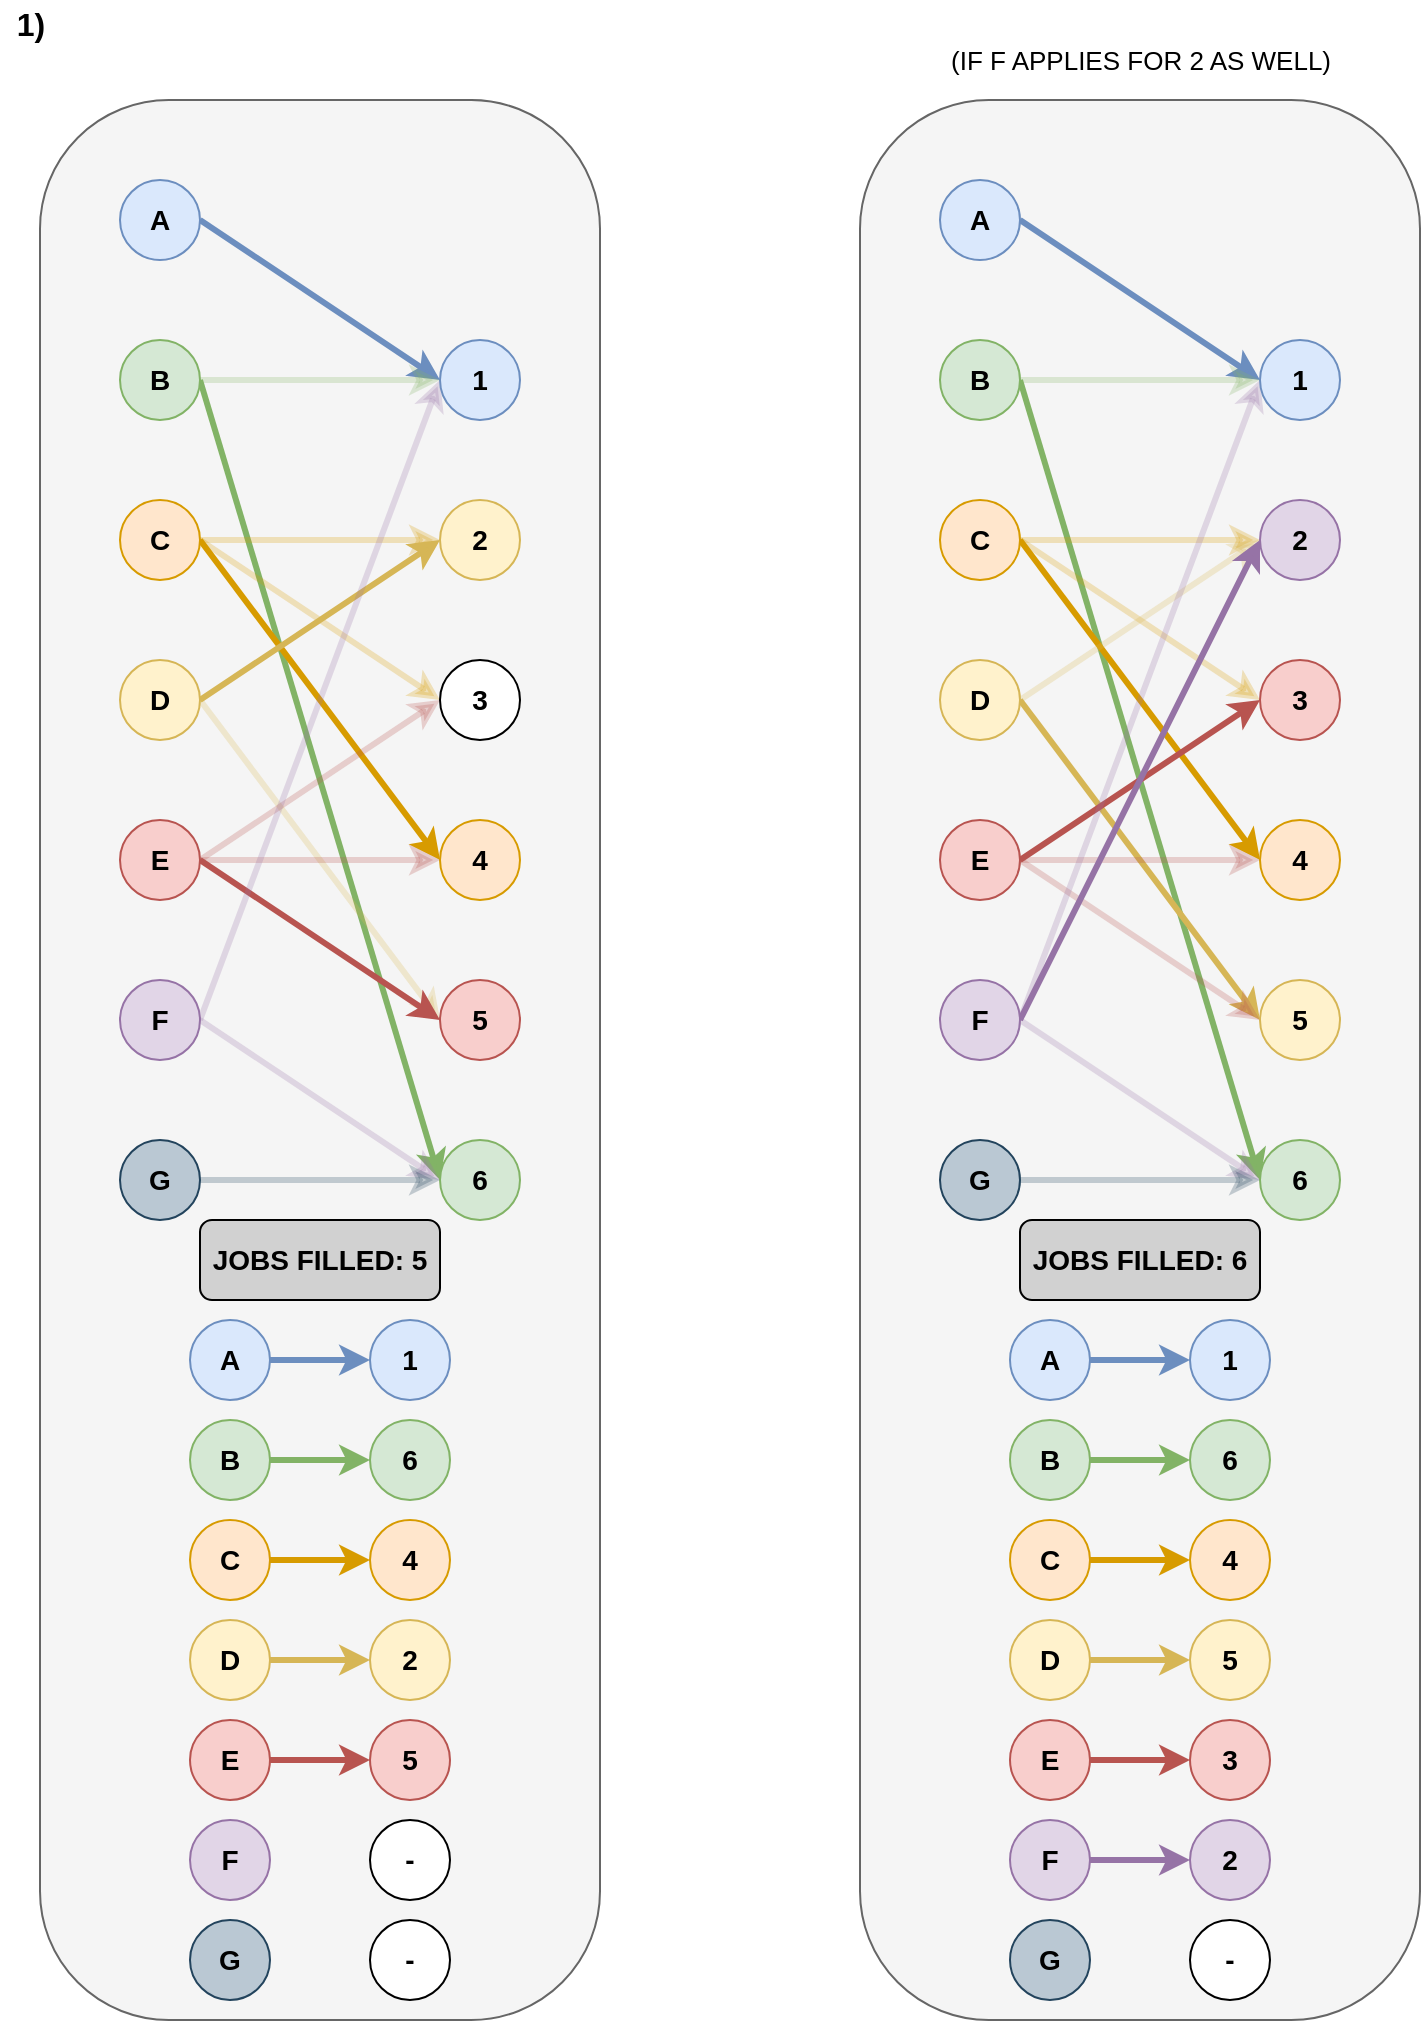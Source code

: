 <mxfile version="12.2.3" type="google" pages="1"><diagram id="bUDm3l3pSBlhwMTcvYan" name="Page-1"><mxGraphModel dx="825" dy="438" grid="1" gridSize="10" guides="1" tooltips="1" connect="1" arrows="1" fold="1" page="1" pageScale="1" pageWidth="850" pageHeight="1100" math="0" shadow="0"><root><mxCell id="0"/><mxCell id="1" parent="0"/><mxCell id="pBZzoEpyvPqs8yVnWETg-60" value="" style="rounded=1;whiteSpace=wrap;html=1;fillColor=#f5f5f5;arcSize=23;strokeColor=#666666;fontColor=#333333;" vertex="1" parent="1"><mxGeometry x="80" y="120" width="280" height="960" as="geometry"/></mxCell><mxCell id="pBZzoEpyvPqs8yVnWETg-16" style="rounded=0;orthogonalLoop=1;jettySize=auto;html=1;exitX=1;exitY=0.5;exitDx=0;exitDy=0;entryX=0;entryY=0.5;entryDx=0;entryDy=0;strokeWidth=3;fillColor=#dae8fc;strokeColor=#6c8ebf;" edge="1" parent="1" source="pBZzoEpyvPqs8yVnWETg-1" target="pBZzoEpyvPqs8yVnWETg-10"><mxGeometry relative="1" as="geometry"/></mxCell><mxCell id="pBZzoEpyvPqs8yVnWETg-1" value="&lt;b&gt;&lt;font style=&quot;font-size: 14px&quot;&gt;A&lt;/font&gt;&lt;/b&gt;" style="ellipse;whiteSpace=wrap;html=1;aspect=fixed;fillColor=#dae8fc;strokeColor=#6c8ebf;" vertex="1" parent="1"><mxGeometry x="120" y="160" width="40" height="40" as="geometry"/></mxCell><mxCell id="pBZzoEpyvPqs8yVnWETg-17" style="edgeStyle=none;rounded=0;orthogonalLoop=1;jettySize=auto;html=1;exitX=1;exitY=0.5;exitDx=0;exitDy=0;entryX=0;entryY=0.5;entryDx=0;entryDy=0;fillColor=#d5e8d4;strokeColor=#82b366;strokeWidth=3;opacity=25;" edge="1" parent="1" source="pBZzoEpyvPqs8yVnWETg-2" target="pBZzoEpyvPqs8yVnWETg-10"><mxGeometry relative="1" as="geometry"/></mxCell><mxCell id="pBZzoEpyvPqs8yVnWETg-18" style="edgeStyle=none;rounded=0;orthogonalLoop=1;jettySize=auto;html=1;exitX=1;exitY=0.5;exitDx=0;exitDy=0;entryX=0;entryY=0.5;entryDx=0;entryDy=0;fillColor=#d5e8d4;strokeColor=#82b366;strokeWidth=3;" edge="1" parent="1" source="pBZzoEpyvPqs8yVnWETg-2" target="pBZzoEpyvPqs8yVnWETg-15"><mxGeometry relative="1" as="geometry"/></mxCell><mxCell id="pBZzoEpyvPqs8yVnWETg-2" value="&lt;span style=&quot;font-size: 14px&quot;&gt;&lt;b&gt;B&lt;/b&gt;&lt;/span&gt;" style="ellipse;whiteSpace=wrap;html=1;aspect=fixed;fillColor=#d5e8d4;strokeColor=#82b366;" vertex="1" parent="1"><mxGeometry x="120" y="240" width="40" height="40" as="geometry"/></mxCell><mxCell id="pBZzoEpyvPqs8yVnWETg-19" style="edgeStyle=none;rounded=0;orthogonalLoop=1;jettySize=auto;html=1;exitX=1;exitY=0.5;exitDx=0;exitDy=0;entryX=0;entryY=0.5;entryDx=0;entryDy=0;strokeColor=#d79b00;strokeWidth=3;fillColor=#ffe6cc;opacity=25;" edge="1" parent="1" source="pBZzoEpyvPqs8yVnWETg-3" target="pBZzoEpyvPqs8yVnWETg-11"><mxGeometry relative="1" as="geometry"/></mxCell><mxCell id="pBZzoEpyvPqs8yVnWETg-20" style="edgeStyle=none;rounded=0;orthogonalLoop=1;jettySize=auto;html=1;exitX=1;exitY=0.5;exitDx=0;exitDy=0;entryX=0;entryY=0.5;entryDx=0;entryDy=0;fillColor=#ffe6cc;strokeColor=#d79b00;strokeWidth=3;opacity=25;" edge="1" parent="1" source="pBZzoEpyvPqs8yVnWETg-3" target="pBZzoEpyvPqs8yVnWETg-12"><mxGeometry relative="1" as="geometry"/></mxCell><mxCell id="pBZzoEpyvPqs8yVnWETg-21" style="edgeStyle=none;rounded=0;orthogonalLoop=1;jettySize=auto;html=1;exitX=1;exitY=0.5;exitDx=0;exitDy=0;entryX=0;entryY=0.5;entryDx=0;entryDy=0;fillColor=#ffe6cc;strokeColor=#d79b00;strokeWidth=3;" edge="1" parent="1" source="pBZzoEpyvPqs8yVnWETg-3" target="pBZzoEpyvPqs8yVnWETg-13"><mxGeometry relative="1" as="geometry"/></mxCell><mxCell id="pBZzoEpyvPqs8yVnWETg-3" value="&lt;span style=&quot;font-size: 14px&quot;&gt;&lt;b&gt;C&lt;/b&gt;&lt;/span&gt;" style="ellipse;whiteSpace=wrap;html=1;aspect=fixed;fillColor=#FFE6CC;strokeColor=#d79b00;" vertex="1" parent="1"><mxGeometry x="120" y="320" width="40" height="40" as="geometry"/></mxCell><mxCell id="pBZzoEpyvPqs8yVnWETg-22" style="edgeStyle=none;rounded=0;orthogonalLoop=1;jettySize=auto;html=1;exitX=1;exitY=0.5;exitDx=0;exitDy=0;entryX=0;entryY=0.5;entryDx=0;entryDy=0;strokeWidth=3;strokeColor=#d6b656;fillColor=#fff2cc;" edge="1" parent="1" source="pBZzoEpyvPqs8yVnWETg-4" target="pBZzoEpyvPqs8yVnWETg-11"><mxGeometry relative="1" as="geometry"/></mxCell><mxCell id="pBZzoEpyvPqs8yVnWETg-23" style="edgeStyle=none;rounded=0;orthogonalLoop=1;jettySize=auto;html=1;exitX=1;exitY=0.5;exitDx=0;exitDy=0;entryX=0;entryY=0.5;entryDx=0;entryDy=0;strokeColor=#d6b656;strokeWidth=3;fillColor=#fff2cc;opacity=25;" edge="1" parent="1" source="pBZzoEpyvPqs8yVnWETg-4" target="pBZzoEpyvPqs8yVnWETg-14"><mxGeometry relative="1" as="geometry"/></mxCell><mxCell id="pBZzoEpyvPqs8yVnWETg-4" value="&lt;span style=&quot;font-size: 14px&quot;&gt;&lt;b&gt;D&lt;/b&gt;&lt;/span&gt;" style="ellipse;whiteSpace=wrap;html=1;aspect=fixed;fillColor=#FFF2CC;strokeColor=#d6b656;" vertex="1" parent="1"><mxGeometry x="120" y="400" width="40" height="40" as="geometry"/></mxCell><mxCell id="pBZzoEpyvPqs8yVnWETg-24" style="edgeStyle=none;rounded=0;orthogonalLoop=1;jettySize=auto;html=1;exitX=1;exitY=0.5;exitDx=0;exitDy=0;entryX=0;entryY=0.5;entryDx=0;entryDy=0;strokeColor=#b85450;strokeWidth=3;fillColor=#f8cecc;opacity=25;" edge="1" parent="1" source="pBZzoEpyvPqs8yVnWETg-7" target="pBZzoEpyvPqs8yVnWETg-12"><mxGeometry relative="1" as="geometry"/></mxCell><mxCell id="pBZzoEpyvPqs8yVnWETg-25" style="edgeStyle=none;rounded=0;orthogonalLoop=1;jettySize=auto;html=1;exitX=1;exitY=0.5;exitDx=0;exitDy=0;entryX=0;entryY=0.5;entryDx=0;entryDy=0;fillColor=#f8cecc;strokeColor=#b85450;strokeWidth=3;opacity=25;" edge="1" parent="1" source="pBZzoEpyvPqs8yVnWETg-7" target="pBZzoEpyvPqs8yVnWETg-13"><mxGeometry relative="1" as="geometry"/></mxCell><mxCell id="pBZzoEpyvPqs8yVnWETg-26" style="edgeStyle=none;rounded=0;orthogonalLoop=1;jettySize=auto;html=1;exitX=1;exitY=0.5;exitDx=0;exitDy=0;entryX=0;entryY=0.5;entryDx=0;entryDy=0;strokeColor=#b85450;strokeWidth=3;fillColor=#f8cecc;" edge="1" parent="1" source="pBZzoEpyvPqs8yVnWETg-7" target="pBZzoEpyvPqs8yVnWETg-14"><mxGeometry relative="1" as="geometry"/></mxCell><mxCell id="pBZzoEpyvPqs8yVnWETg-7" value="&lt;span style=&quot;font-size: 14px&quot;&gt;&lt;b&gt;E&lt;/b&gt;&lt;/span&gt;" style="ellipse;whiteSpace=wrap;html=1;aspect=fixed;fillColor=#F8CECC;strokeColor=#b85450;" vertex="1" parent="1"><mxGeometry x="120" y="480" width="40" height="40" as="geometry"/></mxCell><mxCell id="pBZzoEpyvPqs8yVnWETg-27" style="edgeStyle=none;rounded=0;orthogonalLoop=1;jettySize=auto;html=1;exitX=1;exitY=0.5;exitDx=0;exitDy=0;entryX=0;entryY=0.5;entryDx=0;entryDy=0;strokeColor=#9673a6;strokeWidth=3;fillColor=#e1d5e7;opacity=25;" edge="1" parent="1" source="pBZzoEpyvPqs8yVnWETg-8" target="pBZzoEpyvPqs8yVnWETg-10"><mxGeometry relative="1" as="geometry"/></mxCell><mxCell id="pBZzoEpyvPqs8yVnWETg-28" style="edgeStyle=none;rounded=0;orthogonalLoop=1;jettySize=auto;html=1;exitX=1;exitY=0.5;exitDx=0;exitDy=0;entryX=0;entryY=0.5;entryDx=0;entryDy=0;strokeColor=#9673a6;strokeWidth=3;fillColor=#e1d5e7;opacity=25;" edge="1" parent="1" source="pBZzoEpyvPqs8yVnWETg-8" target="pBZzoEpyvPqs8yVnWETg-15"><mxGeometry relative="1" as="geometry"/></mxCell><mxCell id="pBZzoEpyvPqs8yVnWETg-8" value="&lt;span style=&quot;font-size: 14px&quot;&gt;&lt;b&gt;F&lt;/b&gt;&lt;/span&gt;" style="ellipse;whiteSpace=wrap;html=1;aspect=fixed;fillColor=#E1D5E7;strokeColor=#9673a6;" vertex="1" parent="1"><mxGeometry x="120" y="560" width="40" height="40" as="geometry"/></mxCell><mxCell id="pBZzoEpyvPqs8yVnWETg-29" style="edgeStyle=none;rounded=0;orthogonalLoop=1;jettySize=auto;html=1;exitX=1;exitY=0.5;exitDx=0;exitDy=0;entryX=0;entryY=0.5;entryDx=0;entryDy=0;strokeColor=#23445d;strokeWidth=3;fillColor=#bac8d3;opacity=25;" edge="1" parent="1" source="pBZzoEpyvPqs8yVnWETg-9" target="pBZzoEpyvPqs8yVnWETg-15"><mxGeometry relative="1" as="geometry"/></mxCell><mxCell id="pBZzoEpyvPqs8yVnWETg-9" value="&lt;span style=&quot;font-size: 14px&quot;&gt;&lt;b&gt;G&lt;/b&gt;&lt;/span&gt;" style="ellipse;whiteSpace=wrap;html=1;aspect=fixed;fillColor=#bac8d3;strokeColor=#23445d;" vertex="1" parent="1"><mxGeometry x="120" y="640" width="40" height="40" as="geometry"/></mxCell><mxCell id="pBZzoEpyvPqs8yVnWETg-10" value="&lt;span style=&quot;font-size: 14px&quot;&gt;&lt;b&gt;1&lt;/b&gt;&lt;/span&gt;" style="ellipse;whiteSpace=wrap;html=1;aspect=fixed;fillColor=#dae8fc;strokeColor=#6c8ebf;" vertex="1" parent="1"><mxGeometry x="280" y="240" width="40" height="40" as="geometry"/></mxCell><mxCell id="pBZzoEpyvPqs8yVnWETg-11" value="&lt;span style=&quot;font-size: 14px&quot;&gt;&lt;b&gt;2&lt;/b&gt;&lt;/span&gt;" style="ellipse;whiteSpace=wrap;html=1;aspect=fixed;fillColor=#fff2cc;strokeColor=#d6b656;" vertex="1" parent="1"><mxGeometry x="280" y="320" width="40" height="40" as="geometry"/></mxCell><mxCell id="pBZzoEpyvPqs8yVnWETg-12" value="&lt;span style=&quot;font-size: 14px&quot;&gt;&lt;b&gt;3&lt;/b&gt;&lt;/span&gt;" style="ellipse;whiteSpace=wrap;html=1;aspect=fixed;" vertex="1" parent="1"><mxGeometry x="280" y="400" width="40" height="40" as="geometry"/></mxCell><mxCell id="pBZzoEpyvPqs8yVnWETg-13" value="&lt;span style=&quot;font-size: 14px&quot;&gt;&lt;b&gt;4&lt;/b&gt;&lt;/span&gt;" style="ellipse;whiteSpace=wrap;html=1;aspect=fixed;fillColor=#ffe6cc;strokeColor=#d79b00;" vertex="1" parent="1"><mxGeometry x="280" y="480" width="40" height="40" as="geometry"/></mxCell><mxCell id="pBZzoEpyvPqs8yVnWETg-14" value="&lt;span style=&quot;font-size: 14px&quot;&gt;&lt;b&gt;5&lt;/b&gt;&lt;/span&gt;" style="ellipse;whiteSpace=wrap;html=1;aspect=fixed;fillColor=#f8cecc;strokeColor=#b85450;" vertex="1" parent="1"><mxGeometry x="280" y="560" width="40" height="40" as="geometry"/></mxCell><mxCell id="pBZzoEpyvPqs8yVnWETg-15" value="&lt;span style=&quot;font-size: 14px&quot;&gt;&lt;b&gt;6&lt;/b&gt;&lt;/span&gt;" style="ellipse;whiteSpace=wrap;html=1;aspect=fixed;fillColor=#d5e8d4;strokeColor=#82b366;" vertex="1" parent="1"><mxGeometry x="280" y="640" width="40" height="40" as="geometry"/></mxCell><mxCell id="pBZzoEpyvPqs8yVnWETg-58" value="&lt;div&gt;&lt;b&gt;&lt;font style=&quot;font-size: 16px&quot;&gt;1)&lt;/font&gt;&lt;/b&gt;&lt;/div&gt;" style="text;html=1;resizable=0;points=[];autosize=1;align=center;verticalAlign=top;spacingTop=-4;" vertex="1" parent="1"><mxGeometry x="60" y="70" width="30" height="20" as="geometry"/></mxCell><mxCell id="pBZzoEpyvPqs8yVnWETg-90" value="" style="rounded=1;whiteSpace=wrap;html=1;fillColor=#f5f5f5;arcSize=23;strokeColor=#666666;fontColor=#333333;" vertex="1" parent="1"><mxGeometry x="490" y="120" width="280" height="960" as="geometry"/></mxCell><mxCell id="pBZzoEpyvPqs8yVnWETg-91" style="rounded=0;orthogonalLoop=1;jettySize=auto;html=1;exitX=1;exitY=0.5;exitDx=0;exitDy=0;entryX=0;entryY=0.5;entryDx=0;entryDy=0;strokeWidth=3;fillColor=#dae8fc;strokeColor=#6c8ebf;" edge="1" parent="1" source="pBZzoEpyvPqs8yVnWETg-92" target="pBZzoEpyvPqs8yVnWETg-112"><mxGeometry relative="1" as="geometry"/></mxCell><mxCell id="pBZzoEpyvPqs8yVnWETg-92" value="&lt;b&gt;&lt;font style=&quot;font-size: 14px&quot;&gt;A&lt;/font&gt;&lt;/b&gt;" style="ellipse;whiteSpace=wrap;html=1;aspect=fixed;fillColor=#dae8fc;strokeColor=#6c8ebf;" vertex="1" parent="1"><mxGeometry x="530" y="160" width="40" height="40" as="geometry"/></mxCell><mxCell id="pBZzoEpyvPqs8yVnWETg-93" style="edgeStyle=none;rounded=0;orthogonalLoop=1;jettySize=auto;html=1;exitX=1;exitY=0.5;exitDx=0;exitDy=0;entryX=0;entryY=0.5;entryDx=0;entryDy=0;fillColor=#d5e8d4;strokeColor=#82b366;strokeWidth=3;opacity=25;" edge="1" parent="1" source="pBZzoEpyvPqs8yVnWETg-95" target="pBZzoEpyvPqs8yVnWETg-112"><mxGeometry relative="1" as="geometry"/></mxCell><mxCell id="pBZzoEpyvPqs8yVnWETg-94" style="edgeStyle=none;rounded=0;orthogonalLoop=1;jettySize=auto;html=1;exitX=1;exitY=0.5;exitDx=0;exitDy=0;entryX=0;entryY=0.5;entryDx=0;entryDy=0;fillColor=#d5e8d4;strokeColor=#82b366;strokeWidth=3;" edge="1" parent="1" source="pBZzoEpyvPqs8yVnWETg-95" target="pBZzoEpyvPqs8yVnWETg-117"><mxGeometry relative="1" as="geometry"/></mxCell><mxCell id="pBZzoEpyvPqs8yVnWETg-95" value="&lt;span style=&quot;font-size: 14px&quot;&gt;&lt;b&gt;B&lt;/b&gt;&lt;/span&gt;" style="ellipse;whiteSpace=wrap;html=1;aspect=fixed;fillColor=#d5e8d4;strokeColor=#82b366;" vertex="1" parent="1"><mxGeometry x="530" y="240" width="40" height="40" as="geometry"/></mxCell><mxCell id="pBZzoEpyvPqs8yVnWETg-96" style="edgeStyle=none;rounded=0;orthogonalLoop=1;jettySize=auto;html=1;exitX=1;exitY=0.5;exitDx=0;exitDy=0;entryX=0;entryY=0.5;entryDx=0;entryDy=0;strokeColor=#d79b00;strokeWidth=3;fillColor=#ffe6cc;opacity=25;" edge="1" parent="1" source="pBZzoEpyvPqs8yVnWETg-99" target="pBZzoEpyvPqs8yVnWETg-113"><mxGeometry relative="1" as="geometry"/></mxCell><mxCell id="pBZzoEpyvPqs8yVnWETg-97" style="edgeStyle=none;rounded=0;orthogonalLoop=1;jettySize=auto;html=1;exitX=1;exitY=0.5;exitDx=0;exitDy=0;entryX=0;entryY=0.5;entryDx=0;entryDy=0;fillColor=#ffe6cc;strokeColor=#d79b00;strokeWidth=3;opacity=25;" edge="1" parent="1" source="pBZzoEpyvPqs8yVnWETg-99" target="pBZzoEpyvPqs8yVnWETg-114"><mxGeometry relative="1" as="geometry"/></mxCell><mxCell id="pBZzoEpyvPqs8yVnWETg-98" style="edgeStyle=none;rounded=0;orthogonalLoop=1;jettySize=auto;html=1;exitX=1;exitY=0.5;exitDx=0;exitDy=0;entryX=0;entryY=0.5;entryDx=0;entryDy=0;fillColor=#ffe6cc;strokeColor=#d79b00;strokeWidth=3;" edge="1" parent="1" source="pBZzoEpyvPqs8yVnWETg-99" target="pBZzoEpyvPqs8yVnWETg-115"><mxGeometry relative="1" as="geometry"/></mxCell><mxCell id="pBZzoEpyvPqs8yVnWETg-99" value="&lt;span style=&quot;font-size: 14px&quot;&gt;&lt;b&gt;C&lt;/b&gt;&lt;/span&gt;" style="ellipse;whiteSpace=wrap;html=1;aspect=fixed;fillColor=#FFE6CC;strokeColor=#d79b00;" vertex="1" parent="1"><mxGeometry x="530" y="320" width="40" height="40" as="geometry"/></mxCell><mxCell id="pBZzoEpyvPqs8yVnWETg-100" style="edgeStyle=none;rounded=0;orthogonalLoop=1;jettySize=auto;html=1;exitX=1;exitY=0.5;exitDx=0;exitDy=0;entryX=0;entryY=0.5;entryDx=0;entryDy=0;strokeWidth=3;strokeColor=#d6b656;fillColor=#fff2cc;opacity=25;" edge="1" parent="1" source="pBZzoEpyvPqs8yVnWETg-102" target="pBZzoEpyvPqs8yVnWETg-113"><mxGeometry relative="1" as="geometry"/></mxCell><mxCell id="pBZzoEpyvPqs8yVnWETg-101" style="edgeStyle=none;rounded=0;orthogonalLoop=1;jettySize=auto;html=1;exitX=1;exitY=0.5;exitDx=0;exitDy=0;entryX=0;entryY=0.5;entryDx=0;entryDy=0;strokeColor=#d6b656;strokeWidth=3;fillColor=#fff2cc;" edge="1" parent="1" source="pBZzoEpyvPqs8yVnWETg-102" target="pBZzoEpyvPqs8yVnWETg-116"><mxGeometry relative="1" as="geometry"/></mxCell><mxCell id="pBZzoEpyvPqs8yVnWETg-102" value="&lt;span style=&quot;font-size: 14px&quot;&gt;&lt;b&gt;D&lt;/b&gt;&lt;/span&gt;" style="ellipse;whiteSpace=wrap;html=1;aspect=fixed;fillColor=#FFF2CC;strokeColor=#d6b656;" vertex="1" parent="1"><mxGeometry x="530" y="400" width="40" height="40" as="geometry"/></mxCell><mxCell id="pBZzoEpyvPqs8yVnWETg-103" style="edgeStyle=none;rounded=0;orthogonalLoop=1;jettySize=auto;html=1;exitX=1;exitY=0.5;exitDx=0;exitDy=0;entryX=0;entryY=0.5;entryDx=0;entryDy=0;strokeColor=#b85450;strokeWidth=3;fillColor=#f8cecc;" edge="1" parent="1" source="pBZzoEpyvPqs8yVnWETg-106" target="pBZzoEpyvPqs8yVnWETg-114"><mxGeometry relative="1" as="geometry"/></mxCell><mxCell id="pBZzoEpyvPqs8yVnWETg-104" style="edgeStyle=none;rounded=0;orthogonalLoop=1;jettySize=auto;html=1;exitX=1;exitY=0.5;exitDx=0;exitDy=0;entryX=0;entryY=0.5;entryDx=0;entryDy=0;fillColor=#f8cecc;strokeColor=#b85450;strokeWidth=3;opacity=25;" edge="1" parent="1" source="pBZzoEpyvPqs8yVnWETg-106" target="pBZzoEpyvPqs8yVnWETg-115"><mxGeometry relative="1" as="geometry"/></mxCell><mxCell id="pBZzoEpyvPqs8yVnWETg-105" style="edgeStyle=none;rounded=0;orthogonalLoop=1;jettySize=auto;html=1;exitX=1;exitY=0.5;exitDx=0;exitDy=0;entryX=0;entryY=0.5;entryDx=0;entryDy=0;strokeColor=#b85450;strokeWidth=3;fillColor=#f8cecc;opacity=25;" edge="1" parent="1" source="pBZzoEpyvPqs8yVnWETg-106" target="pBZzoEpyvPqs8yVnWETg-116"><mxGeometry relative="1" as="geometry"/></mxCell><mxCell id="pBZzoEpyvPqs8yVnWETg-106" value="&lt;span style=&quot;font-size: 14px&quot;&gt;&lt;b&gt;E&lt;/b&gt;&lt;/span&gt;" style="ellipse;whiteSpace=wrap;html=1;aspect=fixed;fillColor=#F8CECC;strokeColor=#b85450;" vertex="1" parent="1"><mxGeometry x="530" y="480" width="40" height="40" as="geometry"/></mxCell><mxCell id="pBZzoEpyvPqs8yVnWETg-107" style="edgeStyle=none;rounded=0;orthogonalLoop=1;jettySize=auto;html=1;exitX=1;exitY=0.5;exitDx=0;exitDy=0;entryX=0;entryY=0.5;entryDx=0;entryDy=0;strokeColor=#9673a6;strokeWidth=3;fillColor=#e1d5e7;opacity=25;" edge="1" parent="1" source="pBZzoEpyvPqs8yVnWETg-109" target="pBZzoEpyvPqs8yVnWETg-112"><mxGeometry relative="1" as="geometry"/></mxCell><mxCell id="pBZzoEpyvPqs8yVnWETg-108" style="edgeStyle=none;rounded=0;orthogonalLoop=1;jettySize=auto;html=1;exitX=1;exitY=0.5;exitDx=0;exitDy=0;entryX=0;entryY=0.5;entryDx=0;entryDy=0;strokeColor=#9673a6;strokeWidth=3;fillColor=#e1d5e7;opacity=25;" edge="1" parent="1" source="pBZzoEpyvPqs8yVnWETg-109" target="pBZzoEpyvPqs8yVnWETg-117"><mxGeometry relative="1" as="geometry"/></mxCell><mxCell id="pBZzoEpyvPqs8yVnWETg-120" style="edgeStyle=none;rounded=0;orthogonalLoop=1;jettySize=auto;html=1;exitX=1;exitY=0.5;exitDx=0;exitDy=0;entryX=0;entryY=0.5;entryDx=0;entryDy=0;strokeColor=#9673a6;strokeWidth=3;fillColor=#e1d5e7;" edge="1" parent="1" source="pBZzoEpyvPqs8yVnWETg-109" target="pBZzoEpyvPqs8yVnWETg-113"><mxGeometry relative="1" as="geometry"/></mxCell><mxCell id="pBZzoEpyvPqs8yVnWETg-109" value="&lt;span style=&quot;font-size: 14px&quot;&gt;&lt;b&gt;F&lt;/b&gt;&lt;/span&gt;" style="ellipse;whiteSpace=wrap;html=1;aspect=fixed;fillColor=#E1D5E7;strokeColor=#9673a6;" vertex="1" parent="1"><mxGeometry x="530" y="560" width="40" height="40" as="geometry"/></mxCell><mxCell id="pBZzoEpyvPqs8yVnWETg-110" style="edgeStyle=none;rounded=0;orthogonalLoop=1;jettySize=auto;html=1;exitX=1;exitY=0.5;exitDx=0;exitDy=0;entryX=0;entryY=0.5;entryDx=0;entryDy=0;strokeColor=#23445d;strokeWidth=3;fillColor=#bac8d3;opacity=25;" edge="1" parent="1" source="pBZzoEpyvPqs8yVnWETg-111" target="pBZzoEpyvPqs8yVnWETg-117"><mxGeometry relative="1" as="geometry"/></mxCell><mxCell id="pBZzoEpyvPqs8yVnWETg-111" value="&lt;span style=&quot;font-size: 14px&quot;&gt;&lt;b&gt;G&lt;/b&gt;&lt;/span&gt;" style="ellipse;whiteSpace=wrap;html=1;aspect=fixed;fillColor=#bac8d3;strokeColor=#23445d;" vertex="1" parent="1"><mxGeometry x="530" y="640" width="40" height="40" as="geometry"/></mxCell><mxCell id="pBZzoEpyvPqs8yVnWETg-112" value="&lt;span style=&quot;font-size: 14px&quot;&gt;&lt;b&gt;1&lt;/b&gt;&lt;/span&gt;" style="ellipse;whiteSpace=wrap;html=1;aspect=fixed;fillColor=#dae8fc;strokeColor=#6c8ebf;" vertex="1" parent="1"><mxGeometry x="690" y="240" width="40" height="40" as="geometry"/></mxCell><mxCell id="pBZzoEpyvPqs8yVnWETg-113" value="&lt;span style=&quot;font-size: 14px&quot;&gt;&lt;b&gt;2&lt;/b&gt;&lt;/span&gt;" style="ellipse;whiteSpace=wrap;html=1;aspect=fixed;fillColor=#e1d5e7;strokeColor=#9673a6;" vertex="1" parent="1"><mxGeometry x="690" y="320" width="40" height="40" as="geometry"/></mxCell><mxCell id="pBZzoEpyvPqs8yVnWETg-114" value="&lt;span style=&quot;font-size: 14px&quot;&gt;&lt;b&gt;3&lt;/b&gt;&lt;/span&gt;" style="ellipse;whiteSpace=wrap;html=1;aspect=fixed;fillColor=#f8cecc;strokeColor=#b85450;" vertex="1" parent="1"><mxGeometry x="690" y="400" width="40" height="40" as="geometry"/></mxCell><mxCell id="pBZzoEpyvPqs8yVnWETg-115" value="&lt;span style=&quot;font-size: 14px&quot;&gt;&lt;b&gt;4&lt;/b&gt;&lt;/span&gt;" style="ellipse;whiteSpace=wrap;html=1;aspect=fixed;fillColor=#ffe6cc;strokeColor=#d79b00;" vertex="1" parent="1"><mxGeometry x="690" y="480" width="40" height="40" as="geometry"/></mxCell><mxCell id="pBZzoEpyvPqs8yVnWETg-116" value="&lt;span style=&quot;font-size: 14px&quot;&gt;&lt;b&gt;5&lt;/b&gt;&lt;/span&gt;" style="ellipse;whiteSpace=wrap;html=1;aspect=fixed;fillColor=#fff2cc;strokeColor=#d6b656;" vertex="1" parent="1"><mxGeometry x="690" y="560" width="40" height="40" as="geometry"/></mxCell><mxCell id="pBZzoEpyvPqs8yVnWETg-117" value="&lt;span style=&quot;font-size: 14px&quot;&gt;&lt;b&gt;6&lt;/b&gt;&lt;/span&gt;" style="ellipse;whiteSpace=wrap;html=1;aspect=fixed;fillColor=#d5e8d4;strokeColor=#82b366;" vertex="1" parent="1"><mxGeometry x="690" y="640" width="40" height="40" as="geometry"/></mxCell><mxCell id="pBZzoEpyvPqs8yVnWETg-118" value="&lt;font style=&quot;font-size: 14px&quot;&gt;&lt;b&gt;JOBS FILLED: 5&lt;/b&gt;&lt;/font&gt;" style="rounded=1;whiteSpace=wrap;html=1;fillColor=#D1D1D1;" vertex="1" parent="1"><mxGeometry x="160" y="680" width="120" height="40" as="geometry"/></mxCell><mxCell id="pBZzoEpyvPqs8yVnWETg-121" value="&lt;font style=&quot;font-size: 13px&quot;&gt;(IF F APPLIES FOR 2 AS WELL)&lt;/font&gt;" style="text;html=1;resizable=0;points=[];autosize=1;align=center;verticalAlign=top;spacingTop=-4;" vertex="1" parent="1"><mxGeometry x="525" y="90" width="210" height="20" as="geometry"/></mxCell><mxCell id="pBZzoEpyvPqs8yVnWETg-137" style="edgeStyle=none;rounded=0;orthogonalLoop=1;jettySize=auto;html=1;exitX=1;exitY=0.5;exitDx=0;exitDy=0;entryX=0;entryY=0.5;entryDx=0;entryDy=0;strokeWidth=3;fillColor=#dae8fc;strokeColor=#6c8ebf;" edge="1" parent="1" source="pBZzoEpyvPqs8yVnWETg-122" target="pBZzoEpyvPqs8yVnWETg-130"><mxGeometry relative="1" as="geometry"/></mxCell><mxCell id="pBZzoEpyvPqs8yVnWETg-122" value="&lt;span style=&quot;font-size: 14px&quot;&gt;&lt;b&gt;A&lt;/b&gt;&lt;/span&gt;" style="ellipse;whiteSpace=wrap;html=1;aspect=fixed;fillColor=#dae8fc;strokeColor=#6c8ebf;" vertex="1" parent="1"><mxGeometry x="155" y="730" width="40" height="40" as="geometry"/></mxCell><mxCell id="pBZzoEpyvPqs8yVnWETg-138" style="edgeStyle=none;rounded=0;orthogonalLoop=1;jettySize=auto;html=1;exitX=1;exitY=0.5;exitDx=0;exitDy=0;entryX=0;entryY=0.5;entryDx=0;entryDy=0;strokeColor=#82b366;strokeWidth=3;fillColor=#d5e8d4;" edge="1" parent="1" source="pBZzoEpyvPqs8yVnWETg-123" target="pBZzoEpyvPqs8yVnWETg-131"><mxGeometry relative="1" as="geometry"/></mxCell><mxCell id="pBZzoEpyvPqs8yVnWETg-123" value="&lt;b style=&quot;font-size: 14px ; white-space: normal&quot;&gt;B&lt;/b&gt;" style="ellipse;whiteSpace=wrap;html=1;aspect=fixed;fillColor=#d5e8d4;strokeColor=#82b366;" vertex="1" parent="1"><mxGeometry x="155" y="780" width="40" height="40" as="geometry"/></mxCell><mxCell id="pBZzoEpyvPqs8yVnWETg-139" style="edgeStyle=none;rounded=0;orthogonalLoop=1;jettySize=auto;html=1;exitX=1;exitY=0.5;exitDx=0;exitDy=0;entryX=0;entryY=0.5;entryDx=0;entryDy=0;strokeColor=#d79b00;strokeWidth=3;fillColor=#ffe6cc;" edge="1" parent="1" source="pBZzoEpyvPqs8yVnWETg-124" target="pBZzoEpyvPqs8yVnWETg-132"><mxGeometry relative="1" as="geometry"/></mxCell><mxCell id="pBZzoEpyvPqs8yVnWETg-124" value="&lt;span style=&quot;font-size: 14px&quot;&gt;&lt;b&gt;C&lt;/b&gt;&lt;/span&gt;" style="ellipse;whiteSpace=wrap;html=1;aspect=fixed;fillColor=#ffe6cc;strokeColor=#d79b00;" vertex="1" parent="1"><mxGeometry x="155" y="830" width="40" height="40" as="geometry"/></mxCell><mxCell id="pBZzoEpyvPqs8yVnWETg-140" style="edgeStyle=none;rounded=0;orthogonalLoop=1;jettySize=auto;html=1;exitX=1;exitY=0.5;exitDx=0;exitDy=0;entryX=0;entryY=0.5;entryDx=0;entryDy=0;strokeColor=#d6b656;strokeWidth=3;fillColor=#fff2cc;" edge="1" parent="1" source="pBZzoEpyvPqs8yVnWETg-125" target="pBZzoEpyvPqs8yVnWETg-133"><mxGeometry relative="1" as="geometry"/></mxCell><mxCell id="pBZzoEpyvPqs8yVnWETg-125" value="&lt;span style=&quot;font-size: 14px&quot;&gt;&lt;b&gt;D&lt;/b&gt;&lt;/span&gt;" style="ellipse;whiteSpace=wrap;html=1;aspect=fixed;fillColor=#fff2cc;strokeColor=#d6b656;" vertex="1" parent="1"><mxGeometry x="155" y="880" width="40" height="40" as="geometry"/></mxCell><mxCell id="pBZzoEpyvPqs8yVnWETg-141" style="edgeStyle=none;rounded=0;orthogonalLoop=1;jettySize=auto;html=1;exitX=1;exitY=0.5;exitDx=0;exitDy=0;entryX=0;entryY=0.5;entryDx=0;entryDy=0;strokeColor=#b85450;strokeWidth=3;fillColor=#f8cecc;" edge="1" parent="1" source="pBZzoEpyvPqs8yVnWETg-126" target="pBZzoEpyvPqs8yVnWETg-134"><mxGeometry relative="1" as="geometry"/></mxCell><mxCell id="pBZzoEpyvPqs8yVnWETg-126" value="&lt;span style=&quot;font-size: 14px&quot;&gt;&lt;b&gt;E&lt;/b&gt;&lt;/span&gt;" style="ellipse;whiteSpace=wrap;html=1;aspect=fixed;fillColor=#f8cecc;strokeColor=#b85450;" vertex="1" parent="1"><mxGeometry x="155" y="930" width="40" height="40" as="geometry"/></mxCell><mxCell id="pBZzoEpyvPqs8yVnWETg-127" value="&lt;span style=&quot;font-size: 14px&quot;&gt;&lt;b&gt;F&lt;/b&gt;&lt;/span&gt;" style="ellipse;whiteSpace=wrap;html=1;aspect=fixed;fillColor=#e1d5e7;strokeColor=#9673a6;" vertex="1" parent="1"><mxGeometry x="155" y="980" width="40" height="40" as="geometry"/></mxCell><mxCell id="pBZzoEpyvPqs8yVnWETg-128" value="&lt;span style=&quot;font-size: 14px&quot;&gt;&lt;b&gt;G&lt;/b&gt;&lt;/span&gt;" style="ellipse;whiteSpace=wrap;html=1;aspect=fixed;direction=south;fillColor=#bac8d3;strokeColor=#23445d;" vertex="1" parent="1"><mxGeometry x="155" y="1030" width="40" height="40" as="geometry"/></mxCell><mxCell id="pBZzoEpyvPqs8yVnWETg-129" value="&lt;font style=&quot;font-size: 14px&quot;&gt;&lt;b&gt;JOBS FILLED: 6&lt;/b&gt;&lt;/font&gt;" style="rounded=1;whiteSpace=wrap;html=1;fillColor=#D1D1D1;" vertex="1" parent="1"><mxGeometry x="570" y="680" width="120" height="40" as="geometry"/></mxCell><mxCell id="pBZzoEpyvPqs8yVnWETg-130" value="&lt;span style=&quot;font-size: 14px&quot;&gt;&lt;b&gt;1&lt;/b&gt;&lt;/span&gt;" style="ellipse;whiteSpace=wrap;html=1;aspect=fixed;fillColor=#dae8fc;strokeColor=#6c8ebf;" vertex="1" parent="1"><mxGeometry x="245" y="730" width="40" height="40" as="geometry"/></mxCell><mxCell id="pBZzoEpyvPqs8yVnWETg-131" value="&lt;b style=&quot;font-size: 14px ; white-space: normal&quot;&gt;6&lt;/b&gt;" style="ellipse;whiteSpace=wrap;html=1;aspect=fixed;fillColor=#d5e8d4;strokeColor=#82b366;" vertex="1" parent="1"><mxGeometry x="245" y="780" width="40" height="40" as="geometry"/></mxCell><mxCell id="pBZzoEpyvPqs8yVnWETg-132" value="&lt;b style=&quot;font-size: 14px ; white-space: normal&quot;&gt;4&lt;/b&gt;" style="ellipse;whiteSpace=wrap;html=1;aspect=fixed;fillColor=#ffe6cc;strokeColor=#d79b00;" vertex="1" parent="1"><mxGeometry x="245" y="830" width="40" height="40" as="geometry"/></mxCell><mxCell id="pBZzoEpyvPqs8yVnWETg-133" value="&lt;b style=&quot;font-size: 14px ; white-space: normal&quot;&gt;2&lt;/b&gt;" style="ellipse;whiteSpace=wrap;html=1;aspect=fixed;fillColor=#fff2cc;strokeColor=#d6b656;" vertex="1" parent="1"><mxGeometry x="245" y="880" width="40" height="40" as="geometry"/></mxCell><mxCell id="pBZzoEpyvPqs8yVnWETg-134" value="&lt;b style=&quot;font-size: 14px ; white-space: normal&quot;&gt;5&lt;/b&gt;" style="ellipse;whiteSpace=wrap;html=1;aspect=fixed;fillColor=#f8cecc;strokeColor=#b85450;" vertex="1" parent="1"><mxGeometry x="245" y="930" width="40" height="40" as="geometry"/></mxCell><mxCell id="pBZzoEpyvPqs8yVnWETg-135" value="&lt;b style=&quot;font-size: 14px ; white-space: normal&quot;&gt;-&lt;/b&gt;" style="ellipse;whiteSpace=wrap;html=1;aspect=fixed;" vertex="1" parent="1"><mxGeometry x="245" y="980" width="40" height="40" as="geometry"/></mxCell><mxCell id="pBZzoEpyvPqs8yVnWETg-136" value="&lt;b style=&quot;font-size: 14px ; white-space: normal&quot;&gt;-&lt;/b&gt;" style="ellipse;whiteSpace=wrap;html=1;aspect=fixed;direction=south;" vertex="1" parent="1"><mxGeometry x="245" y="1030" width="40" height="40" as="geometry"/></mxCell><mxCell id="pBZzoEpyvPqs8yVnWETg-142" style="edgeStyle=none;rounded=0;orthogonalLoop=1;jettySize=auto;html=1;exitX=1;exitY=0.5;exitDx=0;exitDy=0;entryX=0;entryY=0.5;entryDx=0;entryDy=0;strokeWidth=3;fillColor=#dae8fc;strokeColor=#6c8ebf;" edge="1" parent="1" source="pBZzoEpyvPqs8yVnWETg-143" target="pBZzoEpyvPqs8yVnWETg-154"><mxGeometry relative="1" as="geometry"/></mxCell><mxCell id="pBZzoEpyvPqs8yVnWETg-143" value="&lt;span style=&quot;font-size: 14px&quot;&gt;&lt;b&gt;A&lt;/b&gt;&lt;/span&gt;" style="ellipse;whiteSpace=wrap;html=1;aspect=fixed;fillColor=#dae8fc;strokeColor=#6c8ebf;" vertex="1" parent="1"><mxGeometry x="565" y="730" width="40" height="40" as="geometry"/></mxCell><mxCell id="pBZzoEpyvPqs8yVnWETg-144" style="edgeStyle=none;rounded=0;orthogonalLoop=1;jettySize=auto;html=1;exitX=1;exitY=0.5;exitDx=0;exitDy=0;entryX=0;entryY=0.5;entryDx=0;entryDy=0;strokeColor=#82b366;strokeWidth=3;fillColor=#d5e8d4;" edge="1" parent="1" source="pBZzoEpyvPqs8yVnWETg-145" target="pBZzoEpyvPqs8yVnWETg-155"><mxGeometry relative="1" as="geometry"/></mxCell><mxCell id="pBZzoEpyvPqs8yVnWETg-145" value="&lt;b style=&quot;font-size: 14px ; white-space: normal&quot;&gt;B&lt;/b&gt;" style="ellipse;whiteSpace=wrap;html=1;aspect=fixed;fillColor=#d5e8d4;strokeColor=#82b366;" vertex="1" parent="1"><mxGeometry x="565" y="780" width="40" height="40" as="geometry"/></mxCell><mxCell id="pBZzoEpyvPqs8yVnWETg-146" style="edgeStyle=none;rounded=0;orthogonalLoop=1;jettySize=auto;html=1;exitX=1;exitY=0.5;exitDx=0;exitDy=0;entryX=0;entryY=0.5;entryDx=0;entryDy=0;strokeColor=#d79b00;strokeWidth=3;fillColor=#ffe6cc;" edge="1" parent="1" source="pBZzoEpyvPqs8yVnWETg-147" target="pBZzoEpyvPqs8yVnWETg-156"><mxGeometry relative="1" as="geometry"/></mxCell><mxCell id="pBZzoEpyvPqs8yVnWETg-147" value="&lt;span style=&quot;font-size: 14px&quot;&gt;&lt;b&gt;C&lt;/b&gt;&lt;/span&gt;" style="ellipse;whiteSpace=wrap;html=1;aspect=fixed;fillColor=#ffe6cc;strokeColor=#d79b00;" vertex="1" parent="1"><mxGeometry x="565" y="830" width="40" height="40" as="geometry"/></mxCell><mxCell id="pBZzoEpyvPqs8yVnWETg-148" style="edgeStyle=none;rounded=0;orthogonalLoop=1;jettySize=auto;html=1;exitX=1;exitY=0.5;exitDx=0;exitDy=0;entryX=0;entryY=0.5;entryDx=0;entryDy=0;strokeColor=#d6b656;strokeWidth=3;fillColor=#fff2cc;" edge="1" parent="1" source="pBZzoEpyvPqs8yVnWETg-149" target="pBZzoEpyvPqs8yVnWETg-157"><mxGeometry relative="1" as="geometry"/></mxCell><mxCell id="pBZzoEpyvPqs8yVnWETg-149" value="&lt;span style=&quot;font-size: 14px&quot;&gt;&lt;b&gt;D&lt;/b&gt;&lt;/span&gt;" style="ellipse;whiteSpace=wrap;html=1;aspect=fixed;fillColor=#fff2cc;strokeColor=#d6b656;" vertex="1" parent="1"><mxGeometry x="565" y="880" width="40" height="40" as="geometry"/></mxCell><mxCell id="pBZzoEpyvPqs8yVnWETg-150" style="edgeStyle=none;rounded=0;orthogonalLoop=1;jettySize=auto;html=1;exitX=1;exitY=0.5;exitDx=0;exitDy=0;entryX=0;entryY=0.5;entryDx=0;entryDy=0;strokeColor=#b85450;strokeWidth=3;fillColor=#f8cecc;" edge="1" parent="1" source="pBZzoEpyvPqs8yVnWETg-151" target="pBZzoEpyvPqs8yVnWETg-158"><mxGeometry relative="1" as="geometry"/></mxCell><mxCell id="pBZzoEpyvPqs8yVnWETg-151" value="&lt;span style=&quot;font-size: 14px&quot;&gt;&lt;b&gt;E&lt;/b&gt;&lt;/span&gt;" style="ellipse;whiteSpace=wrap;html=1;aspect=fixed;fillColor=#f8cecc;strokeColor=#b85450;" vertex="1" parent="1"><mxGeometry x="565" y="930" width="40" height="40" as="geometry"/></mxCell><mxCell id="pBZzoEpyvPqs8yVnWETg-161" style="edgeStyle=none;rounded=0;orthogonalLoop=1;jettySize=auto;html=1;exitX=1;exitY=0.5;exitDx=0;exitDy=0;entryX=0;entryY=0.5;entryDx=0;entryDy=0;strokeColor=#9673a6;strokeWidth=3;fillColor=#e1d5e7;" edge="1" parent="1" source="pBZzoEpyvPqs8yVnWETg-152" target="pBZzoEpyvPqs8yVnWETg-159"><mxGeometry relative="1" as="geometry"/></mxCell><mxCell id="pBZzoEpyvPqs8yVnWETg-152" value="&lt;span style=&quot;font-size: 14px&quot;&gt;&lt;b&gt;F&lt;/b&gt;&lt;/span&gt;" style="ellipse;whiteSpace=wrap;html=1;aspect=fixed;fillColor=#e1d5e7;strokeColor=#9673a6;" vertex="1" parent="1"><mxGeometry x="565" y="980" width="40" height="40" as="geometry"/></mxCell><mxCell id="pBZzoEpyvPqs8yVnWETg-153" value="&lt;span style=&quot;font-size: 14px&quot;&gt;&lt;b&gt;G&lt;/b&gt;&lt;/span&gt;" style="ellipse;whiteSpace=wrap;html=1;aspect=fixed;direction=south;fillColor=#bac8d3;strokeColor=#23445d;" vertex="1" parent="1"><mxGeometry x="565" y="1030" width="40" height="40" as="geometry"/></mxCell><mxCell id="pBZzoEpyvPqs8yVnWETg-154" value="&lt;span style=&quot;font-size: 14px&quot;&gt;&lt;b&gt;1&lt;/b&gt;&lt;/span&gt;" style="ellipse;whiteSpace=wrap;html=1;aspect=fixed;fillColor=#dae8fc;strokeColor=#6c8ebf;" vertex="1" parent="1"><mxGeometry x="655" y="730" width="40" height="40" as="geometry"/></mxCell><mxCell id="pBZzoEpyvPqs8yVnWETg-155" value="&lt;b style=&quot;font-size: 14px ; white-space: normal&quot;&gt;6&lt;/b&gt;" style="ellipse;whiteSpace=wrap;html=1;aspect=fixed;fillColor=#d5e8d4;strokeColor=#82b366;" vertex="1" parent="1"><mxGeometry x="655" y="780" width="40" height="40" as="geometry"/></mxCell><mxCell id="pBZzoEpyvPqs8yVnWETg-156" value="&lt;b style=&quot;font-size: 14px ; white-space: normal&quot;&gt;4&lt;/b&gt;" style="ellipse;whiteSpace=wrap;html=1;aspect=fixed;fillColor=#ffe6cc;strokeColor=#d79b00;" vertex="1" parent="1"><mxGeometry x="655" y="830" width="40" height="40" as="geometry"/></mxCell><mxCell id="pBZzoEpyvPqs8yVnWETg-157" value="&lt;b style=&quot;font-size: 14px ; white-space: normal&quot;&gt;5&lt;/b&gt;" style="ellipse;whiteSpace=wrap;html=1;aspect=fixed;fillColor=#fff2cc;strokeColor=#d6b656;" vertex="1" parent="1"><mxGeometry x="655" y="880" width="40" height="40" as="geometry"/></mxCell><mxCell id="pBZzoEpyvPqs8yVnWETg-158" value="&lt;b style=&quot;font-size: 14px ; white-space: normal&quot;&gt;3&lt;/b&gt;" style="ellipse;whiteSpace=wrap;html=1;aspect=fixed;fillColor=#f8cecc;strokeColor=#b85450;" vertex="1" parent="1"><mxGeometry x="655" y="930" width="40" height="40" as="geometry"/></mxCell><mxCell id="pBZzoEpyvPqs8yVnWETg-159" value="&lt;b style=&quot;font-size: 14px ; white-space: normal&quot;&gt;2&lt;/b&gt;" style="ellipse;whiteSpace=wrap;html=1;aspect=fixed;fillColor=#e1d5e7;strokeColor=#9673a6;" vertex="1" parent="1"><mxGeometry x="655" y="980" width="40" height="40" as="geometry"/></mxCell><mxCell id="pBZzoEpyvPqs8yVnWETg-160" value="&lt;b style=&quot;font-size: 14px ; white-space: normal&quot;&gt;-&lt;/b&gt;" style="ellipse;whiteSpace=wrap;html=1;aspect=fixed;direction=south;" vertex="1" parent="1"><mxGeometry x="655" y="1030" width="40" height="40" as="geometry"/></mxCell></root></mxGraphModel></diagram></mxfile>